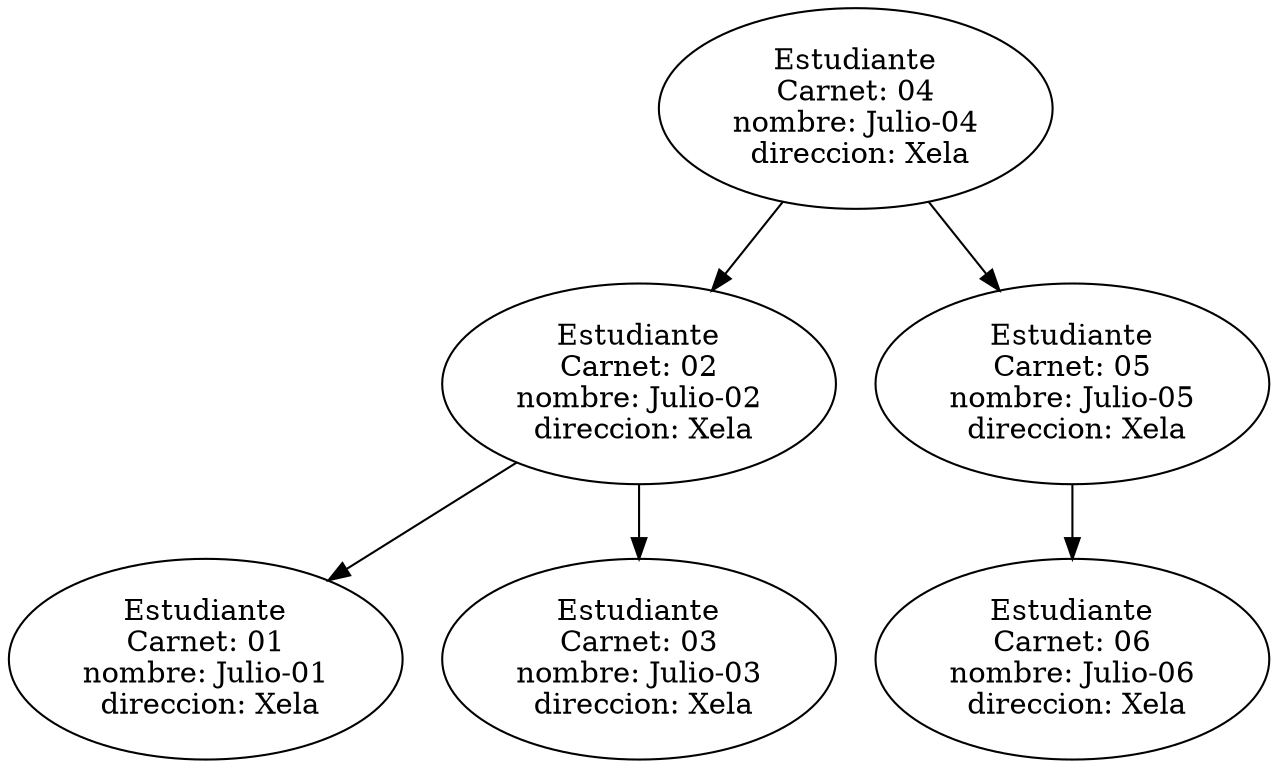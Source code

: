 digraph avl{
1908[ label="Estudiante
Carnet: 04
nombre: Julio-04
 direccion: Xela"];1906[ label="Estudiante
Carnet: 02
nombre: Julio-02
 direccion: Xela"];
1908 -> 1906;
	1905[ label="Estudiante
Carnet: 01
nombre: Julio-01
 direccion: Xela"];
1906 -> 1905;
	
1907[ label="Estudiante
Carnet: 03
nombre: Julio-03
 direccion: Xela"];
1906 -> 1907;
	
1909[ label="Estudiante
Carnet: 05
nombre: Julio-05
 direccion: Xela"];
1908 -> 1909;
	
1910[ label="Estudiante
Carnet: 06
nombre: Julio-06
 direccion: Xela"];
1909 -> 1910;
	
}